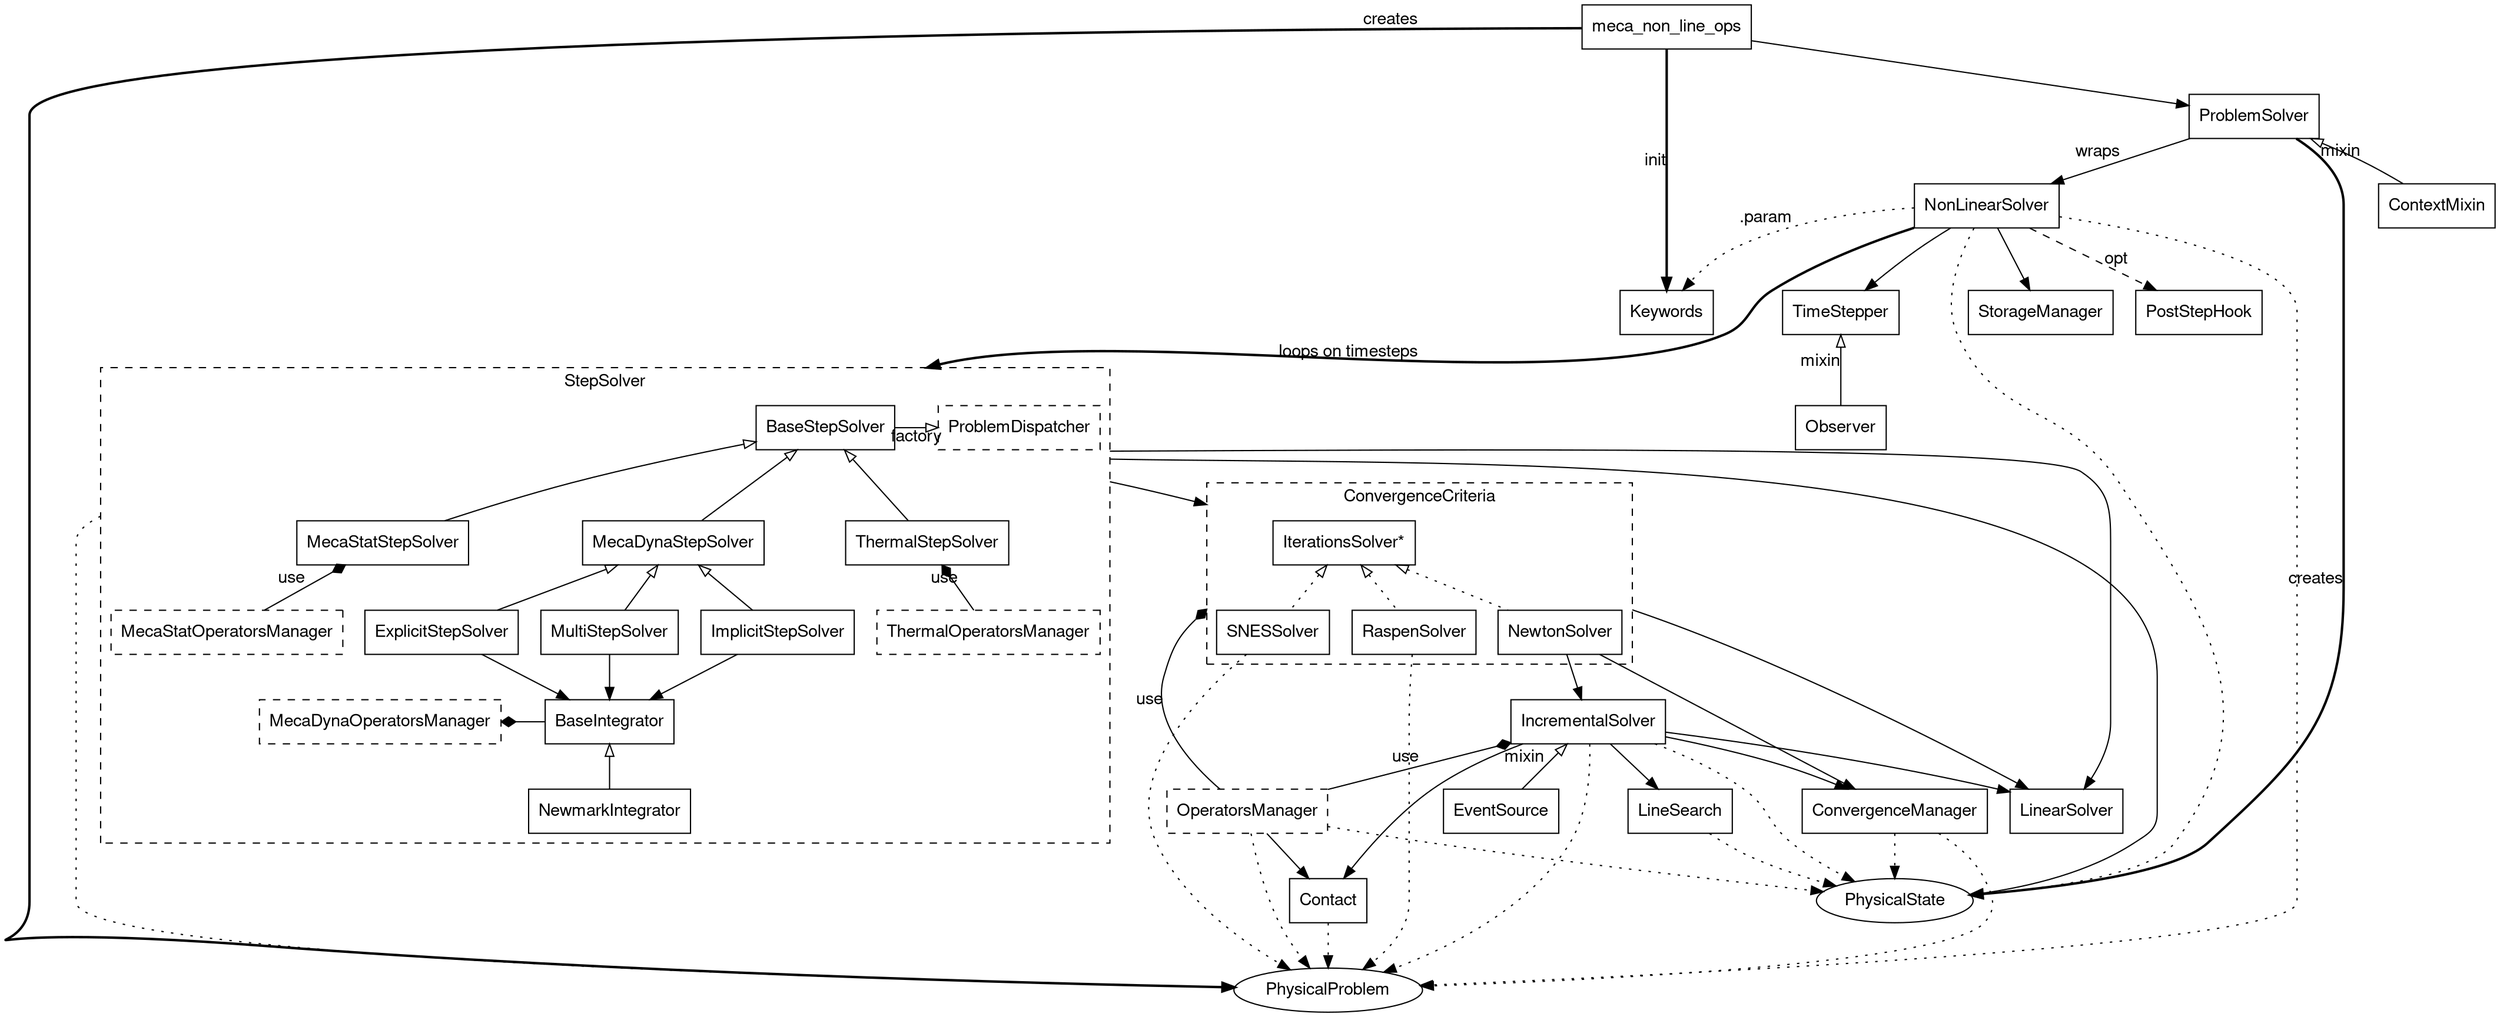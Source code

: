 digraph MNL {
    compound = "true";
    // rankdir = LR;
    labelloc = "t";
    fontname = "Helvetica,Arial,sans-serif";
    node [fontname = "Helvetica,Arial,sans-serif"; shape = "box";];
    edge [fontname = "Helvetica,Arial,sans-serif";];
    
    subgraph bases {
        keywords [label = "Keywords";];
        problem [label = "PhysicalProblem";shape = "ellipse";];
        state [label = "PhysicalState";shape = "ellipse";];
        context [label = "ContextMixin";];
    }
    
    mnl [label = "meca_non_line_ops";];
    pbsolv [label = "ProblemSolver";];
    main [label = "NonLinearSolver";];
    timestepper [label = "TimeStepper";];
    storage [label = "StorageManager";];
    linsolv [label = "LinearSolver";];
    linesearch [label = "LineSearch";];
    conv_manager [label = "ConvergenceManager";];
    contact [label = "Contact";];
    hook [label = "PostStepHook";];
    incr_solv [label = "IncrementalSolver";];
    
    observ [label = "Observer";];
    event [label = "EventSource";];
    // Notifier or Emitter
    opers [label = OperatorsManager;style = "dashed";];
    
    subgraph cluster_stepsolv {
        label = "StepSolver";
        style = "dashed";
        subgraph {
            rank = "same";
            stepsolv [label = "BaseStepSolver";];
            dispatch [label = "ProblemDispatcher";style = "dashed";];
            stepsolv -> dispatch [xlabel = "factory"; arrowhead = "empty";];
        }
        subgraph {
            rank = "same";
            mecastat [label = "MecaStatStepSolver";];
            mecadyn [label = "MecaDynaStepSolver";];
            ther [label = "ThermalStepSolver";];
        }
        // subclasses
        stepsolv -> mecastat [dir = "back"; arrowtail = "empty";];
        stepsolv -> mecadyn [dir = "back"; arrowtail = "empty";];
        stepsolv -> ther [dir = "back"; arrowtail = "empty";];
        
        statopers [label = "MecaStatOperatorsManager";style = "dashed";];
        theropers [label = "ThermalOperatorsManager";style = "dashed";];
        dynopers [label = "MecaDynaOperatorsManager";style = "dashed";];
        mecastat -> statopers [xlabel = "use"; dir = "back"; arrowtail = "diamond";];
        ther -> theropers [xlabel = "use"; dir = "back"; arrowtail = "diamond";];
        
        implicit [label = "ImplicitStepSolver";];
        explicit [label = "ExplicitStepSolver";];
        multi [label = "MultiStepSolver";];
        
        // mecadyn -> dynopers[dir="back", arrowtail="empty"]
        // ther -> theropers[dir="back", arrowtail="empty"]
        
        integr [label = BaseIntegrator;];
        newmark [label = NewmarkIntegrator;];
        
        // subclasses
        mecadyn -> implicit [dir = "back"; arrowtail = "empty";];
        mecadyn -> explicit [dir = "back"; arrowtail = "empty";];
        mecadyn -> multi [dir = "back"; arrowtail = "empty";];
        
        implicit -> integr;
        explicit -> integr;
        multi -> integr;
        
        // composition
        subgraph {
            rank = "same";
            dynopers -> integr [dir = "back"; arrowtail = "diamond";];
        }
        integr -> newmark [dir = "back"; arrowtail = "empty";];
    }
    
    subgraph cluster_iter_solv {
        label = ConvergenceCriteria;
        style = "dashed";
        
        conv_criteria [label = "IterationsSolver*";];
        // [style = invis]
        newton [label = "NewtonSolver";];
        snes [label = "SNESSolver";];
        raspen [label = "RaspenSolver";];
        
        conv_criteria -> newton [dir = "back"; arrowtail = "empty"; style = "dotted";];
        conv_criteria -> snes [dir = "back"; arrowtail = "empty"; style = "dotted";];
        conv_criteria -> raspen [dir = "back"; arrowtail = "empty"; style = "dotted";];
    }
    
    mnl -> pbsolv;
    mnl -> keywords [xlabel = "init"; style = "bold";];
    mnl -> problem [xlabel = "creates"; style = "bold";];
    
    pbsolv -> main [xlabel = "wraps";];
    pbsolv -> state [xlabel = "creates"; style = "bold";];
    
    main -> keywords [xlabel = ".param"; style = "dotted";];
    main -> problem [style = "dotted";];
    main -> state [style = "dotted";];
    main -> timestepper;
    main -> storage;
    main -> stepsolv [xlabel = "loops on timesteps"; lhead = cluster_stepsolv; style = "bold";];
    main -> hook [label = opt; style = "dashed";];
    
    stepsolv -> problem [style = "dotted"; ltail = cluster_stepsolv;];
    
    stepsolv -> state [ltail = cluster_stepsolv;];
    stepsolv -> linsolv [ltail = cluster_stepsolv;];
    stepsolv -> conv_criteria [ltail = cluster_stepsolv; lhead = cluster_iter_solv;];
    
    conv_criteria -> linsolv [ltail = cluster_iter_solv;];
    conv_criteria -> opers [xlabel = "use"; dir = "back"; arrowtail = "diamond"; ltail = cluster_iter_solv;];
    snes -> incr_solv [style = "invis";];
    
    newton -> incr_solv;
    newton -> conv_manager;
    incr_solv -> contact;
    incr_solv -> opers [xlabel = "use"; dir = "back"; arrowtail = "diamond";];
    incr_solv -> linsolv;
    incr_solv -> linesearch;
    incr_solv -> conv_manager;
    incr_solv -> event [xlabel = "mixin"; dir = "back"; arrowtail = "empty";];
    incr_solv -> problem [style = "dotted";];
    incr_solv -> state [style = "dotted";];
    // integr -> state[style="dotted"];
    linesearch -> state [style = "dotted";];
    
    opers -> contact;
    // opers -> statopers [dir = "back"; arrowtail = "empty";];
    // opers -> dynopers [dir = "back"; arrowtail = "empty";];
    // opers -> theropers [dir = "back"; arrowtail = "empty";];
    opers -> problem [style = "dotted";];
    opers -> state [style = "dotted";];
    
    contact -> problem [style = "dotted";];
    conv_manager -> problem [style = "dotted";];
    conv_manager -> state [style = "dotted";];
    snes -> problem [style = "dotted";];
    raspen -> problem [style = "dotted";];
    
    timestepper -> observ [xlabel = "mixin"; dir = "back"; arrowtail = "empty";];
    
    // new
    pbsolv -> context [xlabel = "mixin"; dir = "back"; arrowtail = "empty";];
    // placement
    timestepper -> stepsolv [style = "invis";];
}
